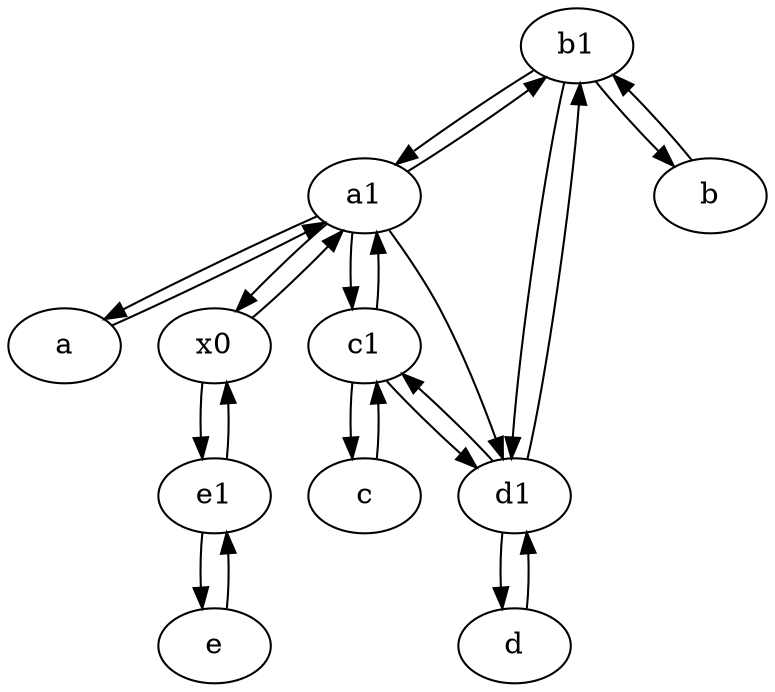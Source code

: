 digraph  {
	b1 [pos="45,20!"];
	a [pos="40,10!"];
	x0;
	a1 [pos="40,15!"];
	d1 [pos="25,30!"];
	b [pos="50,20!"];
	c [pos="20,10!"];
	e1 [pos="25,45!"];
	d [pos="20,30!"];
	c1 [pos="30,15!"];
	e [pos="30,50!"];
	a -> a1;
	a1 -> b1;
	b -> b1;
	d -> d1;
	e1 -> x0;
	d1 -> d;
	x0 -> e1;
	e1 -> e;
	a1 -> d1;
	d1 -> c1;
	c1 -> d1;
	b1 -> a1;
	c1 -> c;
	d1 -> b1;
	b1 -> b;
	a1 -> x0;
	c -> c1;
	a1 -> c1;
	c1 -> a1;
	x0 -> a1;
	b1 -> d1;
	a1 -> a;
	e -> e1;

	}